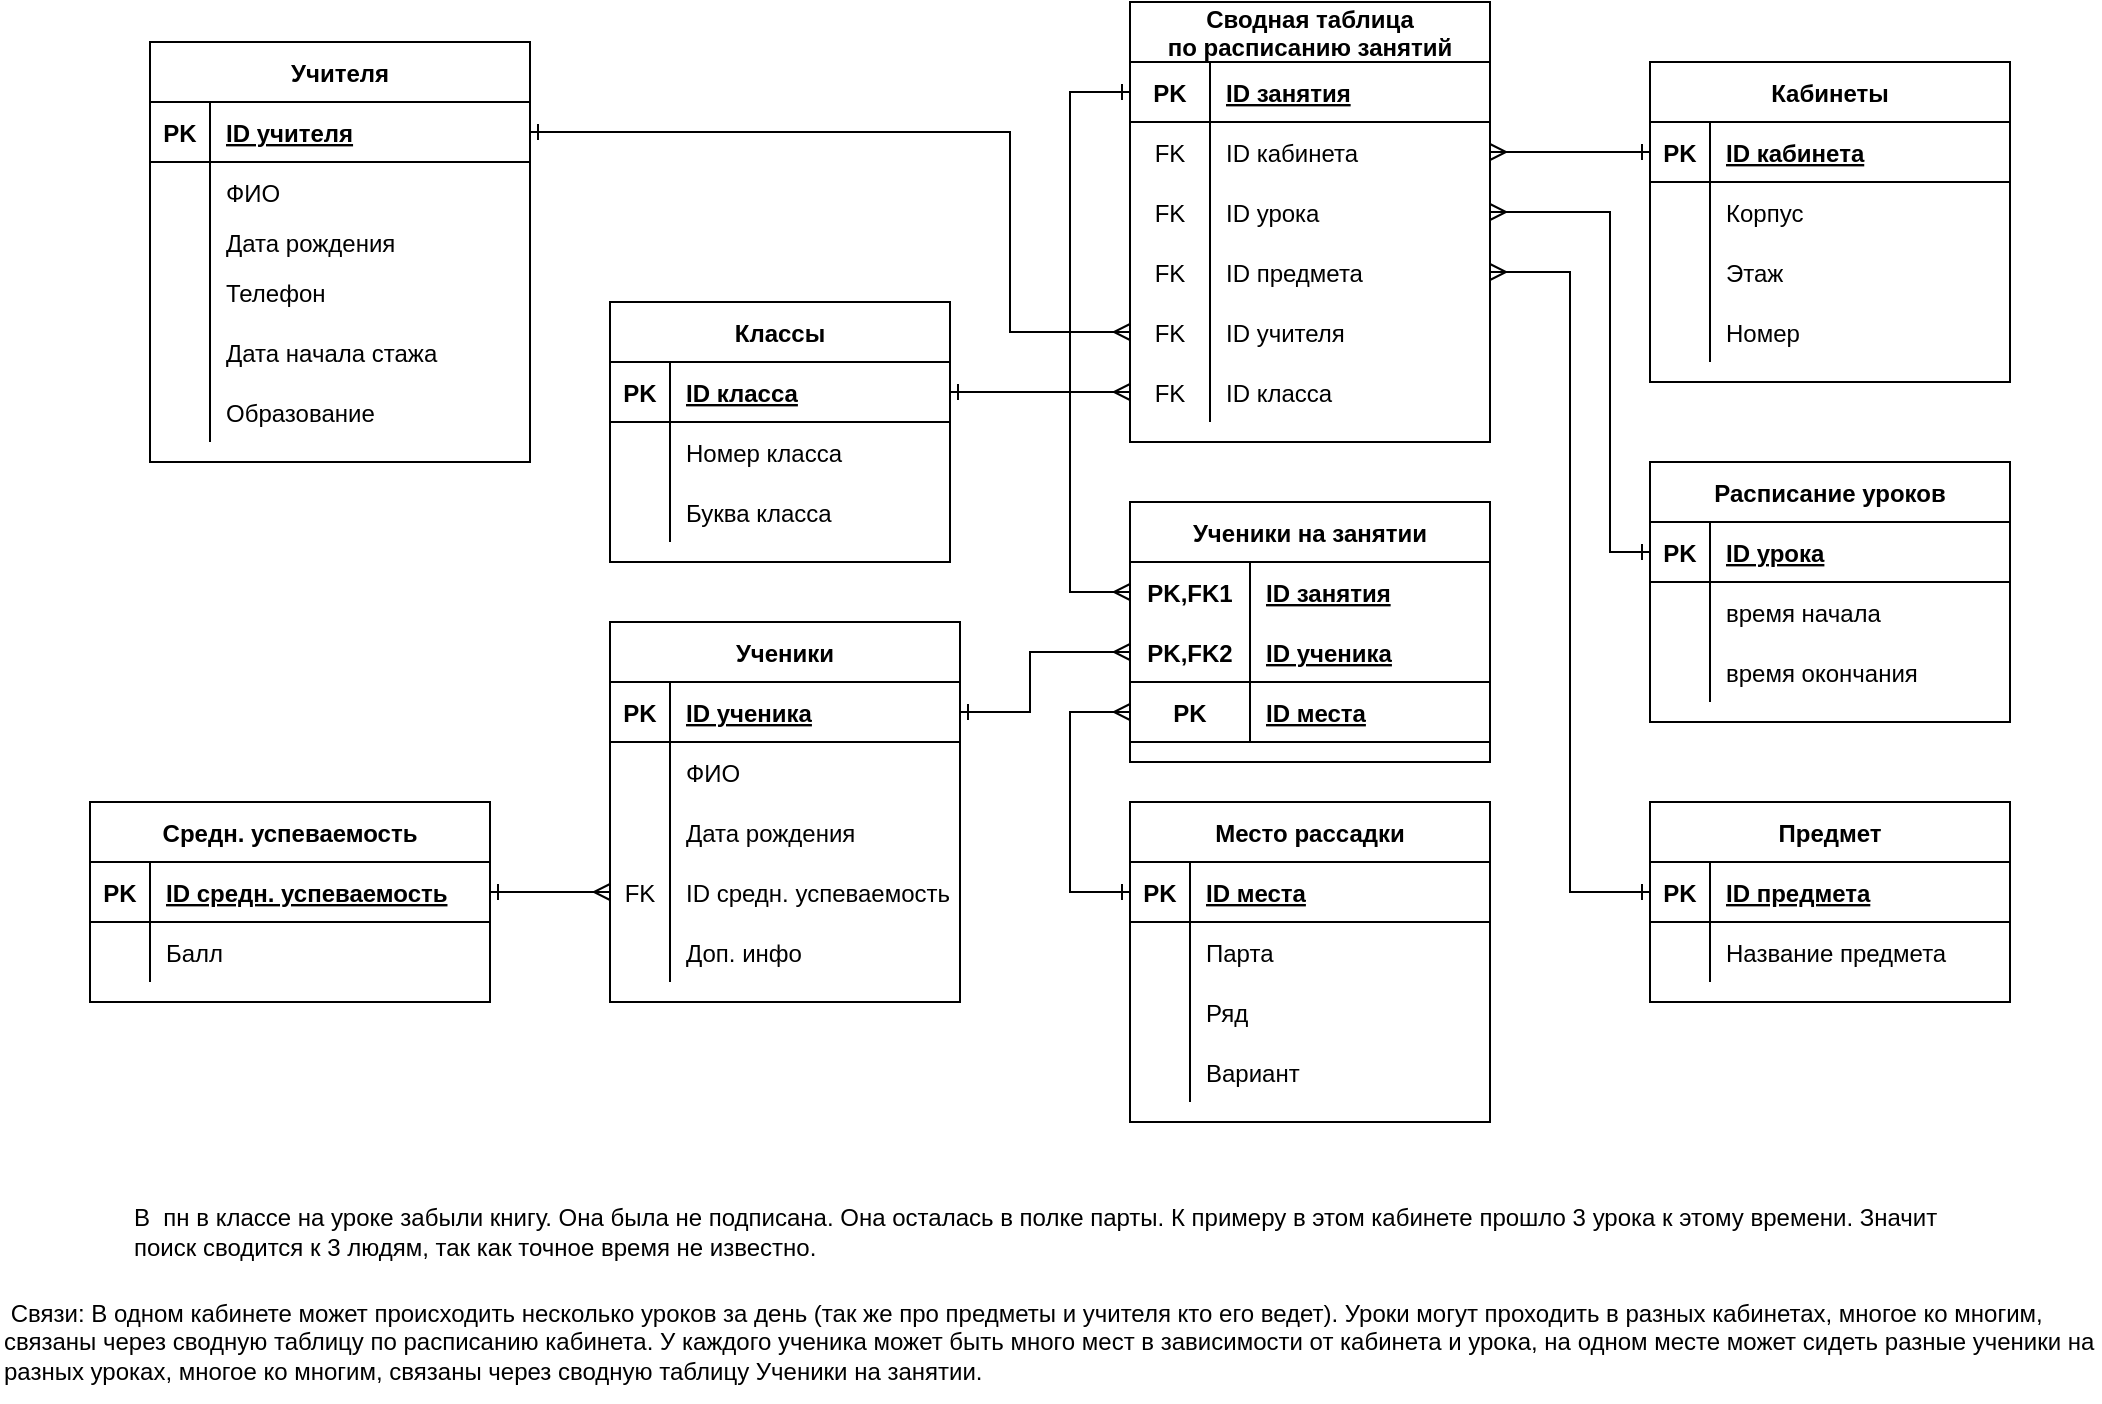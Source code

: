 <mxfile version="20.0.3" type="github"><diagram id="kmk7SKtRv-RFKrw5pHEI" name="Page-1"><mxGraphModel dx="1351" dy="921" grid="1" gridSize="10" guides="1" tooltips="1" connect="1" arrows="1" fold="1" page="1" pageScale="1" pageWidth="1169" pageHeight="827" math="0" shadow="0"><root><mxCell id="0"/><mxCell id="1" parent="0"/><mxCell id="klrSTCAcLkOd9aCULXmN-4" value="Ученики" style="shape=table;startSize=30;container=1;collapsible=1;childLayout=tableLayout;fixedRows=1;rowLines=0;fontStyle=1;align=center;resizeLast=1;" parent="1" vertex="1"><mxGeometry x="350" y="330" width="175" height="190" as="geometry"/></mxCell><mxCell id="klrSTCAcLkOd9aCULXmN-5" value="" style="shape=tableRow;horizontal=0;startSize=0;swimlaneHead=0;swimlaneBody=0;fillColor=none;collapsible=0;dropTarget=0;points=[[0,0.5],[1,0.5]];portConstraint=eastwest;top=0;left=0;right=0;bottom=1;" parent="klrSTCAcLkOd9aCULXmN-4" vertex="1"><mxGeometry y="30" width="175" height="30" as="geometry"/></mxCell><mxCell id="klrSTCAcLkOd9aCULXmN-6" value="PK" style="shape=partialRectangle;connectable=0;fillColor=none;top=0;left=0;bottom=0;right=0;fontStyle=1;overflow=hidden;" parent="klrSTCAcLkOd9aCULXmN-5" vertex="1"><mxGeometry width="30" height="30" as="geometry"><mxRectangle width="30" height="30" as="alternateBounds"/></mxGeometry></mxCell><mxCell id="klrSTCAcLkOd9aCULXmN-7" value="ID ученика" style="shape=partialRectangle;connectable=0;fillColor=none;top=0;left=0;bottom=0;right=0;align=left;spacingLeft=6;fontStyle=5;overflow=hidden;" parent="klrSTCAcLkOd9aCULXmN-5" vertex="1"><mxGeometry x="30" width="145" height="30" as="geometry"><mxRectangle width="145" height="30" as="alternateBounds"/></mxGeometry></mxCell><mxCell id="klrSTCAcLkOd9aCULXmN-8" value="" style="shape=tableRow;horizontal=0;startSize=0;swimlaneHead=0;swimlaneBody=0;fillColor=none;collapsible=0;dropTarget=0;points=[[0,0.5],[1,0.5]];portConstraint=eastwest;top=0;left=0;right=0;bottom=0;" parent="klrSTCAcLkOd9aCULXmN-4" vertex="1"><mxGeometry y="60" width="175" height="30" as="geometry"/></mxCell><mxCell id="klrSTCAcLkOd9aCULXmN-9" value="" style="shape=partialRectangle;connectable=0;fillColor=none;top=0;left=0;bottom=0;right=0;editable=1;overflow=hidden;" parent="klrSTCAcLkOd9aCULXmN-8" vertex="1"><mxGeometry width="30" height="30" as="geometry"><mxRectangle width="30" height="30" as="alternateBounds"/></mxGeometry></mxCell><mxCell id="klrSTCAcLkOd9aCULXmN-10" value="ФИО" style="shape=partialRectangle;connectable=0;fillColor=none;top=0;left=0;bottom=0;right=0;align=left;spacingLeft=6;overflow=hidden;" parent="klrSTCAcLkOd9aCULXmN-8" vertex="1"><mxGeometry x="30" width="145" height="30" as="geometry"><mxRectangle width="145" height="30" as="alternateBounds"/></mxGeometry></mxCell><mxCell id="klrSTCAcLkOd9aCULXmN-11" value="" style="shape=tableRow;horizontal=0;startSize=0;swimlaneHead=0;swimlaneBody=0;fillColor=none;collapsible=0;dropTarget=0;points=[[0,0.5],[1,0.5]];portConstraint=eastwest;top=0;left=0;right=0;bottom=0;" parent="klrSTCAcLkOd9aCULXmN-4" vertex="1"><mxGeometry y="90" width="175" height="30" as="geometry"/></mxCell><mxCell id="klrSTCAcLkOd9aCULXmN-12" value="" style="shape=partialRectangle;connectable=0;fillColor=none;top=0;left=0;bottom=0;right=0;editable=1;overflow=hidden;" parent="klrSTCAcLkOd9aCULXmN-11" vertex="1"><mxGeometry width="30" height="30" as="geometry"><mxRectangle width="30" height="30" as="alternateBounds"/></mxGeometry></mxCell><mxCell id="klrSTCAcLkOd9aCULXmN-13" value="Дата рождения" style="shape=partialRectangle;connectable=0;fillColor=none;top=0;left=0;bottom=0;right=0;align=left;spacingLeft=6;overflow=hidden;" parent="klrSTCAcLkOd9aCULXmN-11" vertex="1"><mxGeometry x="30" width="145" height="30" as="geometry"><mxRectangle width="145" height="30" as="alternateBounds"/></mxGeometry></mxCell><mxCell id="klrSTCAcLkOd9aCULXmN-23" value="" style="shape=tableRow;horizontal=0;startSize=0;swimlaneHead=0;swimlaneBody=0;fillColor=none;collapsible=0;dropTarget=0;points=[[0,0.5],[1,0.5]];portConstraint=eastwest;top=0;left=0;right=0;bottom=0;" parent="klrSTCAcLkOd9aCULXmN-4" vertex="1"><mxGeometry y="120" width="175" height="30" as="geometry"/></mxCell><mxCell id="klrSTCAcLkOd9aCULXmN-24" value="FK" style="shape=partialRectangle;connectable=0;fillColor=none;top=0;left=0;bottom=0;right=0;fontStyle=0;overflow=hidden;" parent="klrSTCAcLkOd9aCULXmN-23" vertex="1"><mxGeometry width="30" height="30" as="geometry"><mxRectangle width="30" height="30" as="alternateBounds"/></mxGeometry></mxCell><mxCell id="klrSTCAcLkOd9aCULXmN-25" value="ID средн. успеваемость" style="shape=partialRectangle;connectable=0;fillColor=none;top=0;left=0;bottom=0;right=0;align=left;spacingLeft=6;fontStyle=0;overflow=hidden;" parent="klrSTCAcLkOd9aCULXmN-23" vertex="1"><mxGeometry x="30" width="145" height="30" as="geometry"><mxRectangle width="145" height="30" as="alternateBounds"/></mxGeometry></mxCell><mxCell id="VZuvs1N-JeH-Kqia2dAM-4" value="" style="shape=tableRow;horizontal=0;startSize=0;swimlaneHead=0;swimlaneBody=0;fillColor=none;collapsible=0;dropTarget=0;points=[[0,0.5],[1,0.5]];portConstraint=eastwest;top=0;left=0;right=0;bottom=0;" vertex="1" parent="klrSTCAcLkOd9aCULXmN-4"><mxGeometry y="150" width="175" height="30" as="geometry"/></mxCell><mxCell id="VZuvs1N-JeH-Kqia2dAM-5" value="" style="shape=partialRectangle;connectable=0;fillColor=none;top=0;left=0;bottom=0;right=0;editable=1;overflow=hidden;" vertex="1" parent="VZuvs1N-JeH-Kqia2dAM-4"><mxGeometry width="30" height="30" as="geometry"><mxRectangle width="30" height="30" as="alternateBounds"/></mxGeometry></mxCell><mxCell id="VZuvs1N-JeH-Kqia2dAM-6" value="Доп. инфо" style="shape=partialRectangle;connectable=0;fillColor=none;top=0;left=0;bottom=0;right=0;align=left;spacingLeft=6;overflow=hidden;" vertex="1" parent="VZuvs1N-JeH-Kqia2dAM-4"><mxGeometry x="30" width="145" height="30" as="geometry"><mxRectangle width="145" height="30" as="alternateBounds"/></mxGeometry></mxCell><mxCell id="klrSTCAcLkOd9aCULXmN-26" value="Кабинеты" style="shape=table;startSize=30;container=1;collapsible=1;childLayout=tableLayout;fixedRows=1;rowLines=0;fontStyle=1;align=center;resizeLast=1;" parent="1" vertex="1"><mxGeometry x="870" y="50" width="180" height="160" as="geometry"/></mxCell><mxCell id="klrSTCAcLkOd9aCULXmN-27" value="" style="shape=tableRow;horizontal=0;startSize=0;swimlaneHead=0;swimlaneBody=0;fillColor=none;collapsible=0;dropTarget=0;points=[[0,0.5],[1,0.5]];portConstraint=eastwest;top=0;left=0;right=0;bottom=1;" parent="klrSTCAcLkOd9aCULXmN-26" vertex="1"><mxGeometry y="30" width="180" height="30" as="geometry"/></mxCell><mxCell id="klrSTCAcLkOd9aCULXmN-28" value="PK" style="shape=partialRectangle;connectable=0;fillColor=none;top=0;left=0;bottom=0;right=0;fontStyle=1;overflow=hidden;" parent="klrSTCAcLkOd9aCULXmN-27" vertex="1"><mxGeometry width="30" height="30" as="geometry"><mxRectangle width="30" height="30" as="alternateBounds"/></mxGeometry></mxCell><mxCell id="klrSTCAcLkOd9aCULXmN-29" value="ID кабинета" style="shape=partialRectangle;connectable=0;fillColor=none;top=0;left=0;bottom=0;right=0;align=left;spacingLeft=6;fontStyle=5;overflow=hidden;" parent="klrSTCAcLkOd9aCULXmN-27" vertex="1"><mxGeometry x="30" width="150" height="30" as="geometry"><mxRectangle width="150" height="30" as="alternateBounds"/></mxGeometry></mxCell><mxCell id="klrSTCAcLkOd9aCULXmN-36" value="" style="shape=tableRow;horizontal=0;startSize=0;swimlaneHead=0;swimlaneBody=0;fillColor=none;collapsible=0;dropTarget=0;points=[[0,0.5],[1,0.5]];portConstraint=eastwest;top=0;left=0;right=0;bottom=0;" parent="klrSTCAcLkOd9aCULXmN-26" vertex="1"><mxGeometry y="60" width="180" height="30" as="geometry"/></mxCell><mxCell id="klrSTCAcLkOd9aCULXmN-37" value="" style="shape=partialRectangle;connectable=0;fillColor=none;top=0;left=0;bottom=0;right=0;editable=1;overflow=hidden;" parent="klrSTCAcLkOd9aCULXmN-36" vertex="1"><mxGeometry width="30" height="30" as="geometry"><mxRectangle width="30" height="30" as="alternateBounds"/></mxGeometry></mxCell><mxCell id="klrSTCAcLkOd9aCULXmN-38" value="Корпус" style="shape=partialRectangle;connectable=0;fillColor=none;top=0;left=0;bottom=0;right=0;align=left;spacingLeft=6;overflow=hidden;" parent="klrSTCAcLkOd9aCULXmN-36" vertex="1"><mxGeometry x="30" width="150" height="30" as="geometry"><mxRectangle width="150" height="30" as="alternateBounds"/></mxGeometry></mxCell><mxCell id="klrSTCAcLkOd9aCULXmN-33" value="" style="shape=tableRow;horizontal=0;startSize=0;swimlaneHead=0;swimlaneBody=0;fillColor=none;collapsible=0;dropTarget=0;points=[[0,0.5],[1,0.5]];portConstraint=eastwest;top=0;left=0;right=0;bottom=0;" parent="klrSTCAcLkOd9aCULXmN-26" vertex="1"><mxGeometry y="90" width="180" height="30" as="geometry"/></mxCell><mxCell id="klrSTCAcLkOd9aCULXmN-34" value="" style="shape=partialRectangle;connectable=0;fillColor=none;top=0;left=0;bottom=0;right=0;editable=1;overflow=hidden;" parent="klrSTCAcLkOd9aCULXmN-33" vertex="1"><mxGeometry width="30" height="30" as="geometry"><mxRectangle width="30" height="30" as="alternateBounds"/></mxGeometry></mxCell><mxCell id="klrSTCAcLkOd9aCULXmN-35" value="Этаж" style="shape=partialRectangle;connectable=0;fillColor=none;top=0;left=0;bottom=0;right=0;align=left;spacingLeft=6;overflow=hidden;" parent="klrSTCAcLkOd9aCULXmN-33" vertex="1"><mxGeometry x="30" width="150" height="30" as="geometry"><mxRectangle width="150" height="30" as="alternateBounds"/></mxGeometry></mxCell><mxCell id="klrSTCAcLkOd9aCULXmN-30" value="" style="shape=tableRow;horizontal=0;startSize=0;swimlaneHead=0;swimlaneBody=0;fillColor=none;collapsible=0;dropTarget=0;points=[[0,0.5],[1,0.5]];portConstraint=eastwest;top=0;left=0;right=0;bottom=0;" parent="klrSTCAcLkOd9aCULXmN-26" vertex="1"><mxGeometry y="120" width="180" height="30" as="geometry"/></mxCell><mxCell id="klrSTCAcLkOd9aCULXmN-31" value="" style="shape=partialRectangle;connectable=0;fillColor=none;top=0;left=0;bottom=0;right=0;editable=1;overflow=hidden;" parent="klrSTCAcLkOd9aCULXmN-30" vertex="1"><mxGeometry width="30" height="30" as="geometry"><mxRectangle width="30" height="30" as="alternateBounds"/></mxGeometry></mxCell><mxCell id="klrSTCAcLkOd9aCULXmN-32" value="Номер" style="shape=partialRectangle;connectable=0;fillColor=none;top=0;left=0;bottom=0;right=0;align=left;spacingLeft=6;overflow=hidden;" parent="klrSTCAcLkOd9aCULXmN-30" vertex="1"><mxGeometry x="30" width="150" height="30" as="geometry"><mxRectangle width="150" height="30" as="alternateBounds"/></mxGeometry></mxCell><mxCell id="klrSTCAcLkOd9aCULXmN-39" value="Место рассадки" style="shape=table;startSize=30;container=1;collapsible=1;childLayout=tableLayout;fixedRows=1;rowLines=0;fontStyle=1;align=center;resizeLast=1;" parent="1" vertex="1"><mxGeometry x="610" y="420" width="180" height="160" as="geometry"/></mxCell><mxCell id="klrSTCAcLkOd9aCULXmN-40" value="" style="shape=tableRow;horizontal=0;startSize=0;swimlaneHead=0;swimlaneBody=0;fillColor=none;collapsible=0;dropTarget=0;points=[[0,0.5],[1,0.5]];portConstraint=eastwest;top=0;left=0;right=0;bottom=1;" parent="klrSTCAcLkOd9aCULXmN-39" vertex="1"><mxGeometry y="30" width="180" height="30" as="geometry"/></mxCell><mxCell id="klrSTCAcLkOd9aCULXmN-41" value="PK" style="shape=partialRectangle;connectable=0;fillColor=none;top=0;left=0;bottom=0;right=0;fontStyle=1;overflow=hidden;" parent="klrSTCAcLkOd9aCULXmN-40" vertex="1"><mxGeometry width="30" height="30" as="geometry"><mxRectangle width="30" height="30" as="alternateBounds"/></mxGeometry></mxCell><mxCell id="klrSTCAcLkOd9aCULXmN-42" value="ID места" style="shape=partialRectangle;connectable=0;fillColor=none;top=0;left=0;bottom=0;right=0;align=left;spacingLeft=6;fontStyle=5;overflow=hidden;" parent="klrSTCAcLkOd9aCULXmN-40" vertex="1"><mxGeometry x="30" width="150" height="30" as="geometry"><mxRectangle width="150" height="30" as="alternateBounds"/></mxGeometry></mxCell><mxCell id="klrSTCAcLkOd9aCULXmN-43" value="" style="shape=tableRow;horizontal=0;startSize=0;swimlaneHead=0;swimlaneBody=0;fillColor=none;collapsible=0;dropTarget=0;points=[[0,0.5],[1,0.5]];portConstraint=eastwest;top=0;left=0;right=0;bottom=0;" parent="klrSTCAcLkOd9aCULXmN-39" vertex="1"><mxGeometry y="60" width="180" height="30" as="geometry"/></mxCell><mxCell id="klrSTCAcLkOd9aCULXmN-44" value="" style="shape=partialRectangle;connectable=0;fillColor=none;top=0;left=0;bottom=0;right=0;editable=1;overflow=hidden;" parent="klrSTCAcLkOd9aCULXmN-43" vertex="1"><mxGeometry width="30" height="30" as="geometry"><mxRectangle width="30" height="30" as="alternateBounds"/></mxGeometry></mxCell><mxCell id="klrSTCAcLkOd9aCULXmN-45" value="Парта" style="shape=partialRectangle;connectable=0;fillColor=none;top=0;left=0;bottom=0;right=0;align=left;spacingLeft=6;overflow=hidden;" parent="klrSTCAcLkOd9aCULXmN-43" vertex="1"><mxGeometry x="30" width="150" height="30" as="geometry"><mxRectangle width="150" height="30" as="alternateBounds"/></mxGeometry></mxCell><mxCell id="klrSTCAcLkOd9aCULXmN-46" value="" style="shape=tableRow;horizontal=0;startSize=0;swimlaneHead=0;swimlaneBody=0;fillColor=none;collapsible=0;dropTarget=0;points=[[0,0.5],[1,0.5]];portConstraint=eastwest;top=0;left=0;right=0;bottom=0;" parent="klrSTCAcLkOd9aCULXmN-39" vertex="1"><mxGeometry y="90" width="180" height="30" as="geometry"/></mxCell><mxCell id="klrSTCAcLkOd9aCULXmN-47" value="" style="shape=partialRectangle;connectable=0;fillColor=none;top=0;left=0;bottom=0;right=0;editable=1;overflow=hidden;" parent="klrSTCAcLkOd9aCULXmN-46" vertex="1"><mxGeometry width="30" height="30" as="geometry"><mxRectangle width="30" height="30" as="alternateBounds"/></mxGeometry></mxCell><mxCell id="klrSTCAcLkOd9aCULXmN-48" value="Ряд" style="shape=partialRectangle;connectable=0;fillColor=none;top=0;left=0;bottom=0;right=0;align=left;spacingLeft=6;overflow=hidden;" parent="klrSTCAcLkOd9aCULXmN-46" vertex="1"><mxGeometry x="30" width="150" height="30" as="geometry"><mxRectangle width="150" height="30" as="alternateBounds"/></mxGeometry></mxCell><mxCell id="klrSTCAcLkOd9aCULXmN-49" value="" style="shape=tableRow;horizontal=0;startSize=0;swimlaneHead=0;swimlaneBody=0;fillColor=none;collapsible=0;dropTarget=0;points=[[0,0.5],[1,0.5]];portConstraint=eastwest;top=0;left=0;right=0;bottom=0;" parent="klrSTCAcLkOd9aCULXmN-39" vertex="1"><mxGeometry y="120" width="180" height="30" as="geometry"/></mxCell><mxCell id="klrSTCAcLkOd9aCULXmN-50" value="" style="shape=partialRectangle;connectable=0;fillColor=none;top=0;left=0;bottom=0;right=0;editable=1;overflow=hidden;" parent="klrSTCAcLkOd9aCULXmN-49" vertex="1"><mxGeometry width="30" height="30" as="geometry"><mxRectangle width="30" height="30" as="alternateBounds"/></mxGeometry></mxCell><mxCell id="klrSTCAcLkOd9aCULXmN-51" value="Вариант" style="shape=partialRectangle;connectable=0;fillColor=none;top=0;left=0;bottom=0;right=0;align=left;spacingLeft=6;overflow=hidden;" parent="klrSTCAcLkOd9aCULXmN-49" vertex="1"><mxGeometry x="30" width="150" height="30" as="geometry"><mxRectangle width="150" height="30" as="alternateBounds"/></mxGeometry></mxCell><mxCell id="klrSTCAcLkOd9aCULXmN-52" value="Расписание уроков" style="shape=table;startSize=30;container=1;collapsible=1;childLayout=tableLayout;fixedRows=1;rowLines=0;fontStyle=1;align=center;resizeLast=1;" parent="1" vertex="1"><mxGeometry x="870" y="250" width="180" height="130" as="geometry"/></mxCell><mxCell id="klrSTCAcLkOd9aCULXmN-53" value="" style="shape=tableRow;horizontal=0;startSize=0;swimlaneHead=0;swimlaneBody=0;fillColor=none;collapsible=0;dropTarget=0;points=[[0,0.5],[1,0.5]];portConstraint=eastwest;top=0;left=0;right=0;bottom=1;" parent="klrSTCAcLkOd9aCULXmN-52" vertex="1"><mxGeometry y="30" width="180" height="30" as="geometry"/></mxCell><mxCell id="klrSTCAcLkOd9aCULXmN-54" value="PK" style="shape=partialRectangle;connectable=0;fillColor=none;top=0;left=0;bottom=0;right=0;fontStyle=1;overflow=hidden;" parent="klrSTCAcLkOd9aCULXmN-53" vertex="1"><mxGeometry width="30" height="30" as="geometry"><mxRectangle width="30" height="30" as="alternateBounds"/></mxGeometry></mxCell><mxCell id="klrSTCAcLkOd9aCULXmN-55" value="ID урока" style="shape=partialRectangle;connectable=0;fillColor=none;top=0;left=0;bottom=0;right=0;align=left;spacingLeft=6;fontStyle=5;overflow=hidden;" parent="klrSTCAcLkOd9aCULXmN-53" vertex="1"><mxGeometry x="30" width="150" height="30" as="geometry"><mxRectangle width="150" height="30" as="alternateBounds"/></mxGeometry></mxCell><mxCell id="klrSTCAcLkOd9aCULXmN-56" value="" style="shape=tableRow;horizontal=0;startSize=0;swimlaneHead=0;swimlaneBody=0;fillColor=none;collapsible=0;dropTarget=0;points=[[0,0.5],[1,0.5]];portConstraint=eastwest;top=0;left=0;right=0;bottom=0;" parent="klrSTCAcLkOd9aCULXmN-52" vertex="1"><mxGeometry y="60" width="180" height="30" as="geometry"/></mxCell><mxCell id="klrSTCAcLkOd9aCULXmN-57" value="" style="shape=partialRectangle;connectable=0;fillColor=none;top=0;left=0;bottom=0;right=0;editable=1;overflow=hidden;" parent="klrSTCAcLkOd9aCULXmN-56" vertex="1"><mxGeometry width="30" height="30" as="geometry"><mxRectangle width="30" height="30" as="alternateBounds"/></mxGeometry></mxCell><mxCell id="klrSTCAcLkOd9aCULXmN-58" value="время начала" style="shape=partialRectangle;connectable=0;fillColor=none;top=0;left=0;bottom=0;right=0;align=left;spacingLeft=6;overflow=hidden;" parent="klrSTCAcLkOd9aCULXmN-56" vertex="1"><mxGeometry x="30" width="150" height="30" as="geometry"><mxRectangle width="150" height="30" as="alternateBounds"/></mxGeometry></mxCell><mxCell id="klrSTCAcLkOd9aCULXmN-59" value="" style="shape=tableRow;horizontal=0;startSize=0;swimlaneHead=0;swimlaneBody=0;fillColor=none;collapsible=0;dropTarget=0;points=[[0,0.5],[1,0.5]];portConstraint=eastwest;top=0;left=0;right=0;bottom=0;" parent="klrSTCAcLkOd9aCULXmN-52" vertex="1"><mxGeometry y="90" width="180" height="30" as="geometry"/></mxCell><mxCell id="klrSTCAcLkOd9aCULXmN-60" value="" style="shape=partialRectangle;connectable=0;fillColor=none;top=0;left=0;bottom=0;right=0;editable=1;overflow=hidden;" parent="klrSTCAcLkOd9aCULXmN-59" vertex="1"><mxGeometry width="30" height="30" as="geometry"><mxRectangle width="30" height="30" as="alternateBounds"/></mxGeometry></mxCell><mxCell id="klrSTCAcLkOd9aCULXmN-61" value="время окончания" style="shape=partialRectangle;connectable=0;fillColor=none;top=0;left=0;bottom=0;right=0;align=left;spacingLeft=6;overflow=hidden;" parent="klrSTCAcLkOd9aCULXmN-59" vertex="1"><mxGeometry x="30" width="150" height="30" as="geometry"><mxRectangle width="150" height="30" as="alternateBounds"/></mxGeometry></mxCell><mxCell id="klrSTCAcLkOd9aCULXmN-65" value="Предмет" style="shape=table;startSize=30;container=1;collapsible=1;childLayout=tableLayout;fixedRows=1;rowLines=0;fontStyle=1;align=center;resizeLast=1;" parent="1" vertex="1"><mxGeometry x="870" y="420" width="180" height="100" as="geometry"/></mxCell><mxCell id="klrSTCAcLkOd9aCULXmN-66" value="" style="shape=tableRow;horizontal=0;startSize=0;swimlaneHead=0;swimlaneBody=0;fillColor=none;collapsible=0;dropTarget=0;points=[[0,0.5],[1,0.5]];portConstraint=eastwest;top=0;left=0;right=0;bottom=1;" parent="klrSTCAcLkOd9aCULXmN-65" vertex="1"><mxGeometry y="30" width="180" height="30" as="geometry"/></mxCell><mxCell id="klrSTCAcLkOd9aCULXmN-67" value="PK" style="shape=partialRectangle;connectable=0;fillColor=none;top=0;left=0;bottom=0;right=0;fontStyle=1;overflow=hidden;" parent="klrSTCAcLkOd9aCULXmN-66" vertex="1"><mxGeometry width="30" height="30" as="geometry"><mxRectangle width="30" height="30" as="alternateBounds"/></mxGeometry></mxCell><mxCell id="klrSTCAcLkOd9aCULXmN-68" value="ID предмета" style="shape=partialRectangle;connectable=0;fillColor=none;top=0;left=0;bottom=0;right=0;align=left;spacingLeft=6;fontStyle=5;overflow=hidden;" parent="klrSTCAcLkOd9aCULXmN-66" vertex="1"><mxGeometry x="30" width="150" height="30" as="geometry"><mxRectangle width="150" height="30" as="alternateBounds"/></mxGeometry></mxCell><mxCell id="klrSTCAcLkOd9aCULXmN-69" value="" style="shape=tableRow;horizontal=0;startSize=0;swimlaneHead=0;swimlaneBody=0;fillColor=none;collapsible=0;dropTarget=0;points=[[0,0.5],[1,0.5]];portConstraint=eastwest;top=0;left=0;right=0;bottom=0;" parent="klrSTCAcLkOd9aCULXmN-65" vertex="1"><mxGeometry y="60" width="180" height="30" as="geometry"/></mxCell><mxCell id="klrSTCAcLkOd9aCULXmN-70" value="" style="shape=partialRectangle;connectable=0;fillColor=none;top=0;left=0;bottom=0;right=0;editable=1;overflow=hidden;" parent="klrSTCAcLkOd9aCULXmN-69" vertex="1"><mxGeometry width="30" height="30" as="geometry"><mxRectangle width="30" height="30" as="alternateBounds"/></mxGeometry></mxCell><mxCell id="klrSTCAcLkOd9aCULXmN-71" value="Название предмета" style="shape=partialRectangle;connectable=0;fillColor=none;top=0;left=0;bottom=0;right=0;align=left;spacingLeft=6;overflow=hidden;" parent="klrSTCAcLkOd9aCULXmN-69" vertex="1"><mxGeometry x="30" width="150" height="30" as="geometry"><mxRectangle width="150" height="30" as="alternateBounds"/></mxGeometry></mxCell><mxCell id="klrSTCAcLkOd9aCULXmN-78" value="Учителя" style="shape=table;startSize=30;container=1;collapsible=1;childLayout=tableLayout;fixedRows=1;rowLines=0;fontStyle=1;align=center;resizeLast=1;" parent="1" vertex="1"><mxGeometry x="120" y="40" width="190" height="210" as="geometry"/></mxCell><mxCell id="klrSTCAcLkOd9aCULXmN-79" value="" style="shape=tableRow;horizontal=0;startSize=0;swimlaneHead=0;swimlaneBody=0;fillColor=none;collapsible=0;dropTarget=0;points=[[0,0.5],[1,0.5]];portConstraint=eastwest;top=0;left=0;right=0;bottom=1;" parent="klrSTCAcLkOd9aCULXmN-78" vertex="1"><mxGeometry y="30" width="190" height="30" as="geometry"/></mxCell><mxCell id="klrSTCAcLkOd9aCULXmN-80" value="PK" style="shape=partialRectangle;connectable=0;fillColor=none;top=0;left=0;bottom=0;right=0;fontStyle=1;overflow=hidden;" parent="klrSTCAcLkOd9aCULXmN-79" vertex="1"><mxGeometry width="30" height="30" as="geometry"><mxRectangle width="30" height="30" as="alternateBounds"/></mxGeometry></mxCell><mxCell id="klrSTCAcLkOd9aCULXmN-81" value="ID учителя" style="shape=partialRectangle;connectable=0;fillColor=none;top=0;left=0;bottom=0;right=0;align=left;spacingLeft=6;fontStyle=5;overflow=hidden;" parent="klrSTCAcLkOd9aCULXmN-79" vertex="1"><mxGeometry x="30" width="160" height="30" as="geometry"><mxRectangle width="160" height="30" as="alternateBounds"/></mxGeometry></mxCell><mxCell id="klrSTCAcLkOd9aCULXmN-82" value="" style="shape=tableRow;horizontal=0;startSize=0;swimlaneHead=0;swimlaneBody=0;fillColor=none;collapsible=0;dropTarget=0;points=[[0,0.5],[1,0.5]];portConstraint=eastwest;top=0;left=0;right=0;bottom=0;" parent="klrSTCAcLkOd9aCULXmN-78" vertex="1"><mxGeometry y="60" width="190" height="30" as="geometry"/></mxCell><mxCell id="klrSTCAcLkOd9aCULXmN-83" value="" style="shape=partialRectangle;connectable=0;fillColor=none;top=0;left=0;bottom=0;right=0;editable=1;overflow=hidden;" parent="klrSTCAcLkOd9aCULXmN-82" vertex="1"><mxGeometry width="30" height="30" as="geometry"><mxRectangle width="30" height="30" as="alternateBounds"/></mxGeometry></mxCell><mxCell id="klrSTCAcLkOd9aCULXmN-84" value="ФИО" style="shape=partialRectangle;connectable=0;fillColor=none;top=0;left=0;bottom=0;right=0;align=left;spacingLeft=6;overflow=hidden;" parent="klrSTCAcLkOd9aCULXmN-82" vertex="1"><mxGeometry x="30" width="160" height="30" as="geometry"><mxRectangle width="160" height="30" as="alternateBounds"/></mxGeometry></mxCell><mxCell id="klrSTCAcLkOd9aCULXmN-85" value="" style="shape=tableRow;horizontal=0;startSize=0;swimlaneHead=0;swimlaneBody=0;fillColor=none;collapsible=0;dropTarget=0;points=[[0,0.5],[1,0.5]];portConstraint=eastwest;top=0;left=0;right=0;bottom=0;" parent="klrSTCAcLkOd9aCULXmN-78" vertex="1"><mxGeometry y="90" width="190" height="20" as="geometry"/></mxCell><mxCell id="klrSTCAcLkOd9aCULXmN-86" value="" style="shape=partialRectangle;connectable=0;fillColor=none;top=0;left=0;bottom=0;right=0;editable=1;overflow=hidden;" parent="klrSTCAcLkOd9aCULXmN-85" vertex="1"><mxGeometry width="30" height="20" as="geometry"><mxRectangle width="30" height="20" as="alternateBounds"/></mxGeometry></mxCell><mxCell id="klrSTCAcLkOd9aCULXmN-87" value="Дата рождения" style="shape=partialRectangle;connectable=0;fillColor=none;top=0;left=0;bottom=0;right=0;align=left;spacingLeft=6;overflow=hidden;" parent="klrSTCAcLkOd9aCULXmN-85" vertex="1"><mxGeometry x="30" width="160" height="20" as="geometry"><mxRectangle width="160" height="20" as="alternateBounds"/></mxGeometry></mxCell><mxCell id="VZuvs1N-JeH-Kqia2dAM-42" value="" style="shape=tableRow;horizontal=0;startSize=0;swimlaneHead=0;swimlaneBody=0;fillColor=none;collapsible=0;dropTarget=0;points=[[0,0.5],[1,0.5]];portConstraint=eastwest;top=0;left=0;right=0;bottom=0;" vertex="1" parent="klrSTCAcLkOd9aCULXmN-78"><mxGeometry y="110" width="190" height="30" as="geometry"/></mxCell><mxCell id="VZuvs1N-JeH-Kqia2dAM-43" value="" style="shape=partialRectangle;connectable=0;fillColor=none;top=0;left=0;bottom=0;right=0;editable=1;overflow=hidden;" vertex="1" parent="VZuvs1N-JeH-Kqia2dAM-42"><mxGeometry width="30" height="30" as="geometry"><mxRectangle width="30" height="30" as="alternateBounds"/></mxGeometry></mxCell><mxCell id="VZuvs1N-JeH-Kqia2dAM-44" value="Телефон" style="shape=partialRectangle;connectable=0;fillColor=none;top=0;left=0;bottom=0;right=0;align=left;spacingLeft=6;overflow=hidden;" vertex="1" parent="VZuvs1N-JeH-Kqia2dAM-42"><mxGeometry x="30" width="160" height="30" as="geometry"><mxRectangle width="160" height="30" as="alternateBounds"/></mxGeometry></mxCell><mxCell id="klrSTCAcLkOd9aCULXmN-159" value="" style="shape=tableRow;horizontal=0;startSize=0;swimlaneHead=0;swimlaneBody=0;fillColor=none;collapsible=0;dropTarget=0;points=[[0,0.5],[1,0.5]];portConstraint=eastwest;top=0;left=0;right=0;bottom=0;" parent="klrSTCAcLkOd9aCULXmN-78" vertex="1"><mxGeometry y="140" width="190" height="30" as="geometry"/></mxCell><mxCell id="klrSTCAcLkOd9aCULXmN-160" value="" style="shape=partialRectangle;connectable=0;fillColor=none;top=0;left=0;bottom=0;right=0;editable=1;overflow=hidden;" parent="klrSTCAcLkOd9aCULXmN-159" vertex="1"><mxGeometry width="30" height="30" as="geometry"><mxRectangle width="30" height="30" as="alternateBounds"/></mxGeometry></mxCell><mxCell id="klrSTCAcLkOd9aCULXmN-161" value="Дата начала стажа" style="shape=partialRectangle;connectable=0;fillColor=none;top=0;left=0;bottom=0;right=0;align=left;spacingLeft=6;overflow=hidden;" parent="klrSTCAcLkOd9aCULXmN-159" vertex="1"><mxGeometry x="30" width="160" height="30" as="geometry"><mxRectangle width="160" height="30" as="alternateBounds"/></mxGeometry></mxCell><mxCell id="klrSTCAcLkOd9aCULXmN-88" value="" style="shape=tableRow;horizontal=0;startSize=0;swimlaneHead=0;swimlaneBody=0;fillColor=none;collapsible=0;dropTarget=0;points=[[0,0.5],[1,0.5]];portConstraint=eastwest;top=0;left=0;right=0;bottom=0;" parent="klrSTCAcLkOd9aCULXmN-78" vertex="1"><mxGeometry y="170" width="190" height="30" as="geometry"/></mxCell><mxCell id="klrSTCAcLkOd9aCULXmN-89" value="" style="shape=partialRectangle;connectable=0;fillColor=none;top=0;left=0;bottom=0;right=0;editable=1;overflow=hidden;" parent="klrSTCAcLkOd9aCULXmN-88" vertex="1"><mxGeometry width="30" height="30" as="geometry"><mxRectangle width="30" height="30" as="alternateBounds"/></mxGeometry></mxCell><mxCell id="klrSTCAcLkOd9aCULXmN-90" value="Образование" style="shape=partialRectangle;connectable=0;fillColor=none;top=0;left=0;bottom=0;right=0;align=left;spacingLeft=6;overflow=hidden;" parent="klrSTCAcLkOd9aCULXmN-88" vertex="1"><mxGeometry x="30" width="160" height="30" as="geometry"><mxRectangle width="160" height="30" as="alternateBounds"/></mxGeometry></mxCell><mxCell id="klrSTCAcLkOd9aCULXmN-114" value="Классы" style="shape=table;startSize=30;container=1;collapsible=1;childLayout=tableLayout;fixedRows=1;rowLines=0;fontStyle=1;align=center;resizeLast=1;" parent="1" vertex="1"><mxGeometry x="350" y="170" width="170" height="130" as="geometry"/></mxCell><mxCell id="klrSTCAcLkOd9aCULXmN-115" value="" style="shape=tableRow;horizontal=0;startSize=0;swimlaneHead=0;swimlaneBody=0;fillColor=none;collapsible=0;dropTarget=0;points=[[0,0.5],[1,0.5]];portConstraint=eastwest;top=0;left=0;right=0;bottom=1;" parent="klrSTCAcLkOd9aCULXmN-114" vertex="1"><mxGeometry y="30" width="170" height="30" as="geometry"/></mxCell><mxCell id="klrSTCAcLkOd9aCULXmN-116" value="PK" style="shape=partialRectangle;connectable=0;fillColor=none;top=0;left=0;bottom=0;right=0;fontStyle=1;overflow=hidden;" parent="klrSTCAcLkOd9aCULXmN-115" vertex="1"><mxGeometry width="30" height="30" as="geometry"><mxRectangle width="30" height="30" as="alternateBounds"/></mxGeometry></mxCell><mxCell id="klrSTCAcLkOd9aCULXmN-117" value="ID класса" style="shape=partialRectangle;connectable=0;fillColor=none;top=0;left=0;bottom=0;right=0;align=left;spacingLeft=6;fontStyle=5;overflow=hidden;" parent="klrSTCAcLkOd9aCULXmN-115" vertex="1"><mxGeometry x="30" width="140" height="30" as="geometry"><mxRectangle width="140" height="30" as="alternateBounds"/></mxGeometry></mxCell><mxCell id="klrSTCAcLkOd9aCULXmN-118" value="" style="shape=tableRow;horizontal=0;startSize=0;swimlaneHead=0;swimlaneBody=0;fillColor=none;collapsible=0;dropTarget=0;points=[[0,0.5],[1,0.5]];portConstraint=eastwest;top=0;left=0;right=0;bottom=0;" parent="klrSTCAcLkOd9aCULXmN-114" vertex="1"><mxGeometry y="60" width="170" height="30" as="geometry"/></mxCell><mxCell id="klrSTCAcLkOd9aCULXmN-119" value="" style="shape=partialRectangle;connectable=0;fillColor=none;top=0;left=0;bottom=0;right=0;editable=1;overflow=hidden;" parent="klrSTCAcLkOd9aCULXmN-118" vertex="1"><mxGeometry width="30" height="30" as="geometry"><mxRectangle width="30" height="30" as="alternateBounds"/></mxGeometry></mxCell><mxCell id="klrSTCAcLkOd9aCULXmN-120" value="Номер класса" style="shape=partialRectangle;connectable=0;fillColor=none;top=0;left=0;bottom=0;right=0;align=left;spacingLeft=6;overflow=hidden;" parent="klrSTCAcLkOd9aCULXmN-118" vertex="1"><mxGeometry x="30" width="140" height="30" as="geometry"><mxRectangle width="140" height="30" as="alternateBounds"/></mxGeometry></mxCell><mxCell id="klrSTCAcLkOd9aCULXmN-121" value="" style="shape=tableRow;horizontal=0;startSize=0;swimlaneHead=0;swimlaneBody=0;fillColor=none;collapsible=0;dropTarget=0;points=[[0,0.5],[1,0.5]];portConstraint=eastwest;top=0;left=0;right=0;bottom=0;" parent="klrSTCAcLkOd9aCULXmN-114" vertex="1"><mxGeometry y="90" width="170" height="30" as="geometry"/></mxCell><mxCell id="klrSTCAcLkOd9aCULXmN-122" value="" style="shape=partialRectangle;connectable=0;fillColor=none;top=0;left=0;bottom=0;right=0;editable=1;overflow=hidden;" parent="klrSTCAcLkOd9aCULXmN-121" vertex="1"><mxGeometry width="30" height="30" as="geometry"><mxRectangle width="30" height="30" as="alternateBounds"/></mxGeometry></mxCell><mxCell id="klrSTCAcLkOd9aCULXmN-123" value="Буква класса" style="shape=partialRectangle;connectable=0;fillColor=none;top=0;left=0;bottom=0;right=0;align=left;spacingLeft=6;overflow=hidden;" parent="klrSTCAcLkOd9aCULXmN-121" vertex="1"><mxGeometry x="30" width="140" height="30" as="geometry"><mxRectangle width="140" height="30" as="alternateBounds"/></mxGeometry></mxCell><mxCell id="klrSTCAcLkOd9aCULXmN-145" value="Средн. успеваемость" style="shape=table;startSize=30;container=1;collapsible=1;childLayout=tableLayout;fixedRows=1;rowLines=0;fontStyle=1;align=center;resizeLast=1;" parent="1" vertex="1"><mxGeometry x="90" y="420" width="200.0" height="100" as="geometry"/></mxCell><mxCell id="klrSTCAcLkOd9aCULXmN-146" value="" style="shape=tableRow;horizontal=0;startSize=0;swimlaneHead=0;swimlaneBody=0;fillColor=none;collapsible=0;dropTarget=0;points=[[0,0.5],[1,0.5]];portConstraint=eastwest;top=0;left=0;right=0;bottom=1;" parent="klrSTCAcLkOd9aCULXmN-145" vertex="1"><mxGeometry y="30" width="200.0" height="30" as="geometry"/></mxCell><mxCell id="klrSTCAcLkOd9aCULXmN-147" value="PK" style="shape=partialRectangle;connectable=0;fillColor=none;top=0;left=0;bottom=0;right=0;fontStyle=1;overflow=hidden;" parent="klrSTCAcLkOd9aCULXmN-146" vertex="1"><mxGeometry width="30" height="30" as="geometry"><mxRectangle width="30" height="30" as="alternateBounds"/></mxGeometry></mxCell><mxCell id="klrSTCAcLkOd9aCULXmN-148" value="ID средн. успеваемость" style="shape=partialRectangle;connectable=0;fillColor=none;top=0;left=0;bottom=0;right=0;align=left;spacingLeft=6;fontStyle=5;overflow=hidden;" parent="klrSTCAcLkOd9aCULXmN-146" vertex="1"><mxGeometry x="30" width="170.0" height="30" as="geometry"><mxRectangle width="170.0" height="30" as="alternateBounds"/></mxGeometry></mxCell><mxCell id="klrSTCAcLkOd9aCULXmN-149" value="" style="shape=tableRow;horizontal=0;startSize=0;swimlaneHead=0;swimlaneBody=0;fillColor=none;collapsible=0;dropTarget=0;points=[[0,0.5],[1,0.5]];portConstraint=eastwest;top=0;left=0;right=0;bottom=0;" parent="klrSTCAcLkOd9aCULXmN-145" vertex="1"><mxGeometry y="60" width="200.0" height="30" as="geometry"/></mxCell><mxCell id="klrSTCAcLkOd9aCULXmN-150" value="" style="shape=partialRectangle;connectable=0;fillColor=none;top=0;left=0;bottom=0;right=0;editable=1;overflow=hidden;" parent="klrSTCAcLkOd9aCULXmN-149" vertex="1"><mxGeometry width="30" height="30" as="geometry"><mxRectangle width="30" height="30" as="alternateBounds"/></mxGeometry></mxCell><mxCell id="klrSTCAcLkOd9aCULXmN-151" value="Балл" style="shape=partialRectangle;connectable=0;fillColor=none;top=0;left=0;bottom=0;right=0;align=left;spacingLeft=6;overflow=hidden;" parent="klrSTCAcLkOd9aCULXmN-149" vertex="1"><mxGeometry x="30" width="170.0" height="30" as="geometry"><mxRectangle width="170.0" height="30" as="alternateBounds"/></mxGeometry></mxCell><mxCell id="klrSTCAcLkOd9aCULXmN-171" value="Сводная таблица &#10;по расписанию занятий" style="shape=table;startSize=30;container=1;collapsible=1;childLayout=tableLayout;fixedRows=1;rowLines=0;fontStyle=1;align=center;resizeLast=1;" parent="1" vertex="1"><mxGeometry x="610" y="20" width="180" height="220" as="geometry"/></mxCell><mxCell id="klrSTCAcLkOd9aCULXmN-175" value="" style="shape=tableRow;horizontal=0;startSize=0;swimlaneHead=0;swimlaneBody=0;fillColor=none;collapsible=0;dropTarget=0;points=[[0,0.5],[1,0.5]];portConstraint=eastwest;top=0;left=0;right=0;bottom=1;" parent="klrSTCAcLkOd9aCULXmN-171" vertex="1"><mxGeometry y="30" width="180" height="30" as="geometry"/></mxCell><mxCell id="klrSTCAcLkOd9aCULXmN-176" value="PK" style="shape=partialRectangle;connectable=0;fillColor=none;top=0;left=0;bottom=0;right=0;fontStyle=1;overflow=hidden;" parent="klrSTCAcLkOd9aCULXmN-175" vertex="1"><mxGeometry width="40" height="30" as="geometry"><mxRectangle width="40" height="30" as="alternateBounds"/></mxGeometry></mxCell><mxCell id="klrSTCAcLkOd9aCULXmN-177" value="ID занятия" style="shape=partialRectangle;connectable=0;fillColor=none;top=0;left=0;bottom=0;right=0;align=left;spacingLeft=6;fontStyle=5;overflow=hidden;" parent="klrSTCAcLkOd9aCULXmN-175" vertex="1"><mxGeometry x="40" width="140" height="30" as="geometry"><mxRectangle width="140" height="30" as="alternateBounds"/></mxGeometry></mxCell><mxCell id="klrSTCAcLkOd9aCULXmN-256" value="" style="shape=tableRow;horizontal=0;startSize=0;swimlaneHead=0;swimlaneBody=0;fillColor=none;collapsible=0;dropTarget=0;points=[[0,0.5],[1,0.5]];portConstraint=eastwest;top=0;left=0;right=0;bottom=0;" parent="klrSTCAcLkOd9aCULXmN-171" vertex="1"><mxGeometry y="60" width="180" height="30" as="geometry"/></mxCell><mxCell id="klrSTCAcLkOd9aCULXmN-257" value="FK" style="shape=partialRectangle;connectable=0;fillColor=none;top=0;left=0;bottom=0;right=0;fontStyle=0;overflow=hidden;" parent="klrSTCAcLkOd9aCULXmN-256" vertex="1"><mxGeometry width="40" height="30" as="geometry"><mxRectangle width="40" height="30" as="alternateBounds"/></mxGeometry></mxCell><mxCell id="klrSTCAcLkOd9aCULXmN-258" value="ID кабинета" style="shape=partialRectangle;connectable=0;fillColor=none;top=0;left=0;bottom=0;right=0;align=left;spacingLeft=6;fontStyle=0;overflow=hidden;" parent="klrSTCAcLkOd9aCULXmN-256" vertex="1"><mxGeometry x="40" width="140" height="30" as="geometry"><mxRectangle width="140" height="30" as="alternateBounds"/></mxGeometry></mxCell><mxCell id="klrSTCAcLkOd9aCULXmN-240" value="" style="shape=tableRow;horizontal=0;startSize=0;swimlaneHead=0;swimlaneBody=0;fillColor=none;collapsible=0;dropTarget=0;points=[[0,0.5],[1,0.5]];portConstraint=eastwest;top=0;left=0;right=0;bottom=0;" parent="klrSTCAcLkOd9aCULXmN-171" vertex="1"><mxGeometry y="90" width="180" height="30" as="geometry"/></mxCell><mxCell id="klrSTCAcLkOd9aCULXmN-241" value="FK" style="shape=partialRectangle;connectable=0;fillColor=none;top=0;left=0;bottom=0;right=0;fontStyle=0;overflow=hidden;" parent="klrSTCAcLkOd9aCULXmN-240" vertex="1"><mxGeometry width="40" height="30" as="geometry"><mxRectangle width="40" height="30" as="alternateBounds"/></mxGeometry></mxCell><mxCell id="klrSTCAcLkOd9aCULXmN-242" value="ID урока" style="shape=partialRectangle;connectable=0;fillColor=none;top=0;left=0;bottom=0;right=0;align=left;spacingLeft=6;fontStyle=0;overflow=hidden;" parent="klrSTCAcLkOd9aCULXmN-240" vertex="1"><mxGeometry x="40" width="140" height="30" as="geometry"><mxRectangle width="140" height="30" as="alternateBounds"/></mxGeometry></mxCell><mxCell id="klrSTCAcLkOd9aCULXmN-252" value="" style="shape=tableRow;horizontal=0;startSize=0;swimlaneHead=0;swimlaneBody=0;fillColor=none;collapsible=0;dropTarget=0;points=[[0,0.5],[1,0.5]];portConstraint=eastwest;top=0;left=0;right=0;bottom=0;" parent="klrSTCAcLkOd9aCULXmN-171" vertex="1"><mxGeometry y="120" width="180" height="30" as="geometry"/></mxCell><mxCell id="klrSTCAcLkOd9aCULXmN-253" value="FK" style="shape=partialRectangle;connectable=0;fillColor=none;top=0;left=0;bottom=0;right=0;fontStyle=0;overflow=hidden;" parent="klrSTCAcLkOd9aCULXmN-252" vertex="1"><mxGeometry width="40" height="30" as="geometry"><mxRectangle width="40" height="30" as="alternateBounds"/></mxGeometry></mxCell><mxCell id="klrSTCAcLkOd9aCULXmN-254" value="ID предмета" style="shape=partialRectangle;connectable=0;fillColor=none;top=0;left=0;bottom=0;right=0;align=left;spacingLeft=6;fontStyle=0;overflow=hidden;" parent="klrSTCAcLkOd9aCULXmN-252" vertex="1"><mxGeometry x="40" width="140" height="30" as="geometry"><mxRectangle width="140" height="30" as="alternateBounds"/></mxGeometry></mxCell><mxCell id="klrSTCAcLkOd9aCULXmN-185" value="" style="shape=tableRow;horizontal=0;startSize=0;swimlaneHead=0;swimlaneBody=0;fillColor=none;collapsible=0;dropTarget=0;points=[[0,0.5],[1,0.5]];portConstraint=eastwest;top=0;left=0;right=0;bottom=0;" parent="klrSTCAcLkOd9aCULXmN-171" vertex="1"><mxGeometry y="150" width="180" height="30" as="geometry"/></mxCell><mxCell id="klrSTCAcLkOd9aCULXmN-186" value="FK" style="shape=partialRectangle;connectable=0;fillColor=none;top=0;left=0;bottom=0;right=0;fontStyle=0;overflow=hidden;" parent="klrSTCAcLkOd9aCULXmN-185" vertex="1"><mxGeometry width="40" height="30" as="geometry"><mxRectangle width="40" height="30" as="alternateBounds"/></mxGeometry></mxCell><mxCell id="klrSTCAcLkOd9aCULXmN-187" value="ID учителя" style="shape=partialRectangle;connectable=0;fillColor=none;top=0;left=0;bottom=0;right=0;align=left;spacingLeft=6;fontStyle=0;overflow=hidden;" parent="klrSTCAcLkOd9aCULXmN-185" vertex="1"><mxGeometry x="40" width="140" height="30" as="geometry"><mxRectangle width="140" height="30" as="alternateBounds"/></mxGeometry></mxCell><mxCell id="klrSTCAcLkOd9aCULXmN-234" value="" style="shape=tableRow;horizontal=0;startSize=0;swimlaneHead=0;swimlaneBody=0;fillColor=none;collapsible=0;dropTarget=0;points=[[0,0.5],[1,0.5]];portConstraint=eastwest;top=0;left=0;right=0;bottom=0;" parent="klrSTCAcLkOd9aCULXmN-171" vertex="1"><mxGeometry y="180" width="180" height="30" as="geometry"/></mxCell><mxCell id="klrSTCAcLkOd9aCULXmN-235" value="FK" style="shape=partialRectangle;connectable=0;fillColor=none;top=0;left=0;bottom=0;right=0;fontStyle=0;overflow=hidden;" parent="klrSTCAcLkOd9aCULXmN-234" vertex="1"><mxGeometry width="40" height="30" as="geometry"><mxRectangle width="40" height="30" as="alternateBounds"/></mxGeometry></mxCell><mxCell id="klrSTCAcLkOd9aCULXmN-236" value="ID класса" style="shape=partialRectangle;connectable=0;fillColor=none;top=0;left=0;bottom=0;right=0;align=left;spacingLeft=6;fontStyle=0;overflow=hidden;" parent="klrSTCAcLkOd9aCULXmN-234" vertex="1"><mxGeometry x="40" width="140" height="30" as="geometry"><mxRectangle width="140" height="30" as="alternateBounds"/></mxGeometry></mxCell><mxCell id="klrSTCAcLkOd9aCULXmN-303" style="edgeStyle=orthogonalEdgeStyle;rounded=0;orthogonalLoop=1;jettySize=auto;html=1;startArrow=ERone;startFill=0;endArrow=ERmany;endFill=0;" parent="1" source="klrSTCAcLkOd9aCULXmN-66" target="klrSTCAcLkOd9aCULXmN-252" edge="1"><mxGeometry relative="1" as="geometry"/></mxCell><mxCell id="klrSTCAcLkOd9aCULXmN-305" style="edgeStyle=orthogonalEdgeStyle;rounded=0;orthogonalLoop=1;jettySize=auto;html=1;entryX=1;entryY=0.5;entryDx=0;entryDy=0;startArrow=ERone;startFill=0;endArrow=ERmany;endFill=0;" parent="1" source="klrSTCAcLkOd9aCULXmN-27" target="klrSTCAcLkOd9aCULXmN-256" edge="1"><mxGeometry relative="1" as="geometry"/></mxCell><mxCell id="klrSTCAcLkOd9aCULXmN-306" style="edgeStyle=orthogonalEdgeStyle;rounded=0;orthogonalLoop=1;jettySize=auto;html=1;startArrow=ERmany;startFill=0;endArrow=ERone;endFill=0;" parent="1" source="klrSTCAcLkOd9aCULXmN-240" target="klrSTCAcLkOd9aCULXmN-53" edge="1"><mxGeometry relative="1" as="geometry"><Array as="points"><mxPoint x="850" y="125"/><mxPoint x="850" y="295"/></Array></mxGeometry></mxCell><mxCell id="klrSTCAcLkOd9aCULXmN-308" style="edgeStyle=orthogonalEdgeStyle;rounded=0;orthogonalLoop=1;jettySize=auto;html=1;startArrow=ERmany;startFill=0;endArrow=ERone;endFill=0;" parent="1" source="klrSTCAcLkOd9aCULXmN-185" target="klrSTCAcLkOd9aCULXmN-79" edge="1"><mxGeometry relative="1" as="geometry"><Array as="points"><mxPoint x="550" y="185"/><mxPoint x="550" y="85"/></Array></mxGeometry></mxCell><mxCell id="klrSTCAcLkOd9aCULXmN-309" style="edgeStyle=orthogonalEdgeStyle;rounded=0;orthogonalLoop=1;jettySize=auto;html=1;startArrow=ERmany;startFill=0;endArrow=ERone;endFill=0;" parent="1" source="klrSTCAcLkOd9aCULXmN-234" target="klrSTCAcLkOd9aCULXmN-115" edge="1"><mxGeometry relative="1" as="geometry"><Array as="points"><mxPoint x="540" y="215"/><mxPoint x="540" y="215"/></Array></mxGeometry></mxCell><mxCell id="klrSTCAcLkOd9aCULXmN-315" style="edgeStyle=orthogonalEdgeStyle;rounded=0;orthogonalLoop=1;jettySize=auto;html=1;startArrow=ERmany;startFill=0;endArrow=ERone;endFill=0;" parent="1" source="VZuvs1N-JeH-Kqia2dAM-102" target="klrSTCAcLkOd9aCULXmN-40" edge="1"><mxGeometry relative="1" as="geometry"><Array as="points"><mxPoint x="580" y="375"/><mxPoint x="580" y="465"/></Array><mxPoint x="700" y="390" as="sourcePoint"/></mxGeometry></mxCell><mxCell id="VZuvs1N-JeH-Kqia2dAM-1" value="В &amp;nbsp;пн в классе на уроке забыли книгу. Она была не подписана. Она осталась в полке парты. К примеру в этом кабинете прошло 3 урока к этому времени. Значит поиск сводится к 3 людям, так как точное время не известно.&amp;nbsp;" style="text;html=1;strokeColor=none;fillColor=none;align=left;verticalAlign=middle;whiteSpace=wrap;rounded=0;" vertex="1" parent="1"><mxGeometry x="110" y="620" width="920" height="30" as="geometry"/></mxCell><mxCell id="VZuvs1N-JeH-Kqia2dAM-2" value="&amp;nbsp;Связи: В одном кабинете может происходить несколько уроков за день (так же про предметы и учителя кто его ведет). Уроки могут проходить в разных кабинетах, многое ко многим, связаны через сводную таблицу по расписанию кабинета. У каждого ученика может быть много мест в зависимости от кабинета и урока, на одном месте может сидеть разные ученики на разных уроках, многое ко многим, связаны через сводную таблицу Ученики на занятии." style="text;html=1;strokeColor=none;fillColor=none;align=left;verticalAlign=middle;whiteSpace=wrap;rounded=0;" vertex="1" parent="1"><mxGeometry x="45" y="660" width="1050" height="60" as="geometry"/></mxCell><mxCell id="VZuvs1N-JeH-Kqia2dAM-54" value="Ученики на занятии" style="shape=table;startSize=30;container=1;collapsible=1;childLayout=tableLayout;fixedRows=1;rowLines=0;fontStyle=1;align=center;resizeLast=1;" vertex="1" parent="1"><mxGeometry x="610" y="270" width="180" height="130" as="geometry"/></mxCell><mxCell id="VZuvs1N-JeH-Kqia2dAM-55" value="" style="shape=tableRow;horizontal=0;startSize=0;swimlaneHead=0;swimlaneBody=0;fillColor=none;collapsible=0;dropTarget=0;points=[[0,0.5],[1,0.5]];portConstraint=eastwest;top=0;left=0;right=0;bottom=0;" vertex="1" parent="VZuvs1N-JeH-Kqia2dAM-54"><mxGeometry y="30" width="180" height="30" as="geometry"/></mxCell><mxCell id="VZuvs1N-JeH-Kqia2dAM-56" value="PK,FK1" style="shape=partialRectangle;connectable=0;fillColor=none;top=0;left=0;bottom=0;right=0;fontStyle=1;overflow=hidden;" vertex="1" parent="VZuvs1N-JeH-Kqia2dAM-55"><mxGeometry width="60" height="30" as="geometry"><mxRectangle width="60" height="30" as="alternateBounds"/></mxGeometry></mxCell><mxCell id="VZuvs1N-JeH-Kqia2dAM-57" value="ID занятия" style="shape=partialRectangle;connectable=0;fillColor=none;top=0;left=0;bottom=0;right=0;align=left;spacingLeft=6;fontStyle=5;overflow=hidden;" vertex="1" parent="VZuvs1N-JeH-Kqia2dAM-55"><mxGeometry x="60" width="120" height="30" as="geometry"><mxRectangle width="120" height="30" as="alternateBounds"/></mxGeometry></mxCell><mxCell id="VZuvs1N-JeH-Kqia2dAM-58" value="" style="shape=tableRow;horizontal=0;startSize=0;swimlaneHead=0;swimlaneBody=0;fillColor=none;collapsible=0;dropTarget=0;points=[[0,0.5],[1,0.5]];portConstraint=eastwest;top=0;left=0;right=0;bottom=1;" vertex="1" parent="VZuvs1N-JeH-Kqia2dAM-54"><mxGeometry y="60" width="180" height="30" as="geometry"/></mxCell><mxCell id="VZuvs1N-JeH-Kqia2dAM-59" value="PK,FK2" style="shape=partialRectangle;connectable=0;fillColor=none;top=0;left=0;bottom=0;right=0;fontStyle=1;overflow=hidden;" vertex="1" parent="VZuvs1N-JeH-Kqia2dAM-58"><mxGeometry width="60" height="30" as="geometry"><mxRectangle width="60" height="30" as="alternateBounds"/></mxGeometry></mxCell><mxCell id="VZuvs1N-JeH-Kqia2dAM-60" value="ID ученика" style="shape=partialRectangle;connectable=0;fillColor=none;top=0;left=0;bottom=0;right=0;align=left;spacingLeft=6;fontStyle=5;overflow=hidden;" vertex="1" parent="VZuvs1N-JeH-Kqia2dAM-58"><mxGeometry x="60" width="120" height="30" as="geometry"><mxRectangle width="120" height="30" as="alternateBounds"/></mxGeometry></mxCell><mxCell id="VZuvs1N-JeH-Kqia2dAM-102" value="" style="shape=tableRow;horizontal=0;startSize=0;swimlaneHead=0;swimlaneBody=0;fillColor=none;collapsible=0;dropTarget=0;points=[[0,0.5],[1,0.5]];portConstraint=eastwest;top=0;left=0;right=0;bottom=1;" vertex="1" parent="VZuvs1N-JeH-Kqia2dAM-54"><mxGeometry y="90" width="180" height="30" as="geometry"/></mxCell><mxCell id="VZuvs1N-JeH-Kqia2dAM-103" value="PK" style="shape=partialRectangle;connectable=0;fillColor=none;top=0;left=0;bottom=0;right=0;fontStyle=1;overflow=hidden;" vertex="1" parent="VZuvs1N-JeH-Kqia2dAM-102"><mxGeometry width="60" height="30" as="geometry"><mxRectangle width="60" height="30" as="alternateBounds"/></mxGeometry></mxCell><mxCell id="VZuvs1N-JeH-Kqia2dAM-104" value="ID места" style="shape=partialRectangle;connectable=0;fillColor=none;top=0;left=0;bottom=0;right=0;align=left;spacingLeft=6;fontStyle=5;overflow=hidden;" vertex="1" parent="VZuvs1N-JeH-Kqia2dAM-102"><mxGeometry x="60" width="120" height="30" as="geometry"><mxRectangle width="120" height="30" as="alternateBounds"/></mxGeometry></mxCell><mxCell id="VZuvs1N-JeH-Kqia2dAM-67" style="edgeStyle=orthogonalEdgeStyle;rounded=0;orthogonalLoop=1;jettySize=auto;html=1;entryX=0;entryY=0.5;entryDx=0;entryDy=0;startArrow=ERmany;startFill=0;endArrow=ERone;endFill=0;" edge="1" parent="1" source="VZuvs1N-JeH-Kqia2dAM-55" target="klrSTCAcLkOd9aCULXmN-175"><mxGeometry relative="1" as="geometry"><Array as="points"><mxPoint x="580" y="315"/><mxPoint x="580" y="65"/></Array></mxGeometry></mxCell><mxCell id="VZuvs1N-JeH-Kqia2dAM-68" style="edgeStyle=orthogonalEdgeStyle;rounded=0;orthogonalLoop=1;jettySize=auto;html=1;startArrow=ERmany;startFill=0;endArrow=ERone;endFill=0;" edge="1" parent="1" source="VZuvs1N-JeH-Kqia2dAM-58" target="klrSTCAcLkOd9aCULXmN-5"><mxGeometry relative="1" as="geometry"><mxPoint x="540" y="275" as="targetPoint"/><Array as="points"><mxPoint x="560" y="345"/><mxPoint x="560" y="375"/></Array></mxGeometry></mxCell><mxCell id="VZuvs1N-JeH-Kqia2dAM-106" style="edgeStyle=orthogonalEdgeStyle;rounded=0;orthogonalLoop=1;jettySize=auto;html=1;startArrow=ERone;startFill=0;endArrow=ERmany;endFill=0;" edge="1" parent="1" source="klrSTCAcLkOd9aCULXmN-146" target="klrSTCAcLkOd9aCULXmN-23"><mxGeometry relative="1" as="geometry"/></mxCell></root></mxGraphModel></diagram></mxfile>